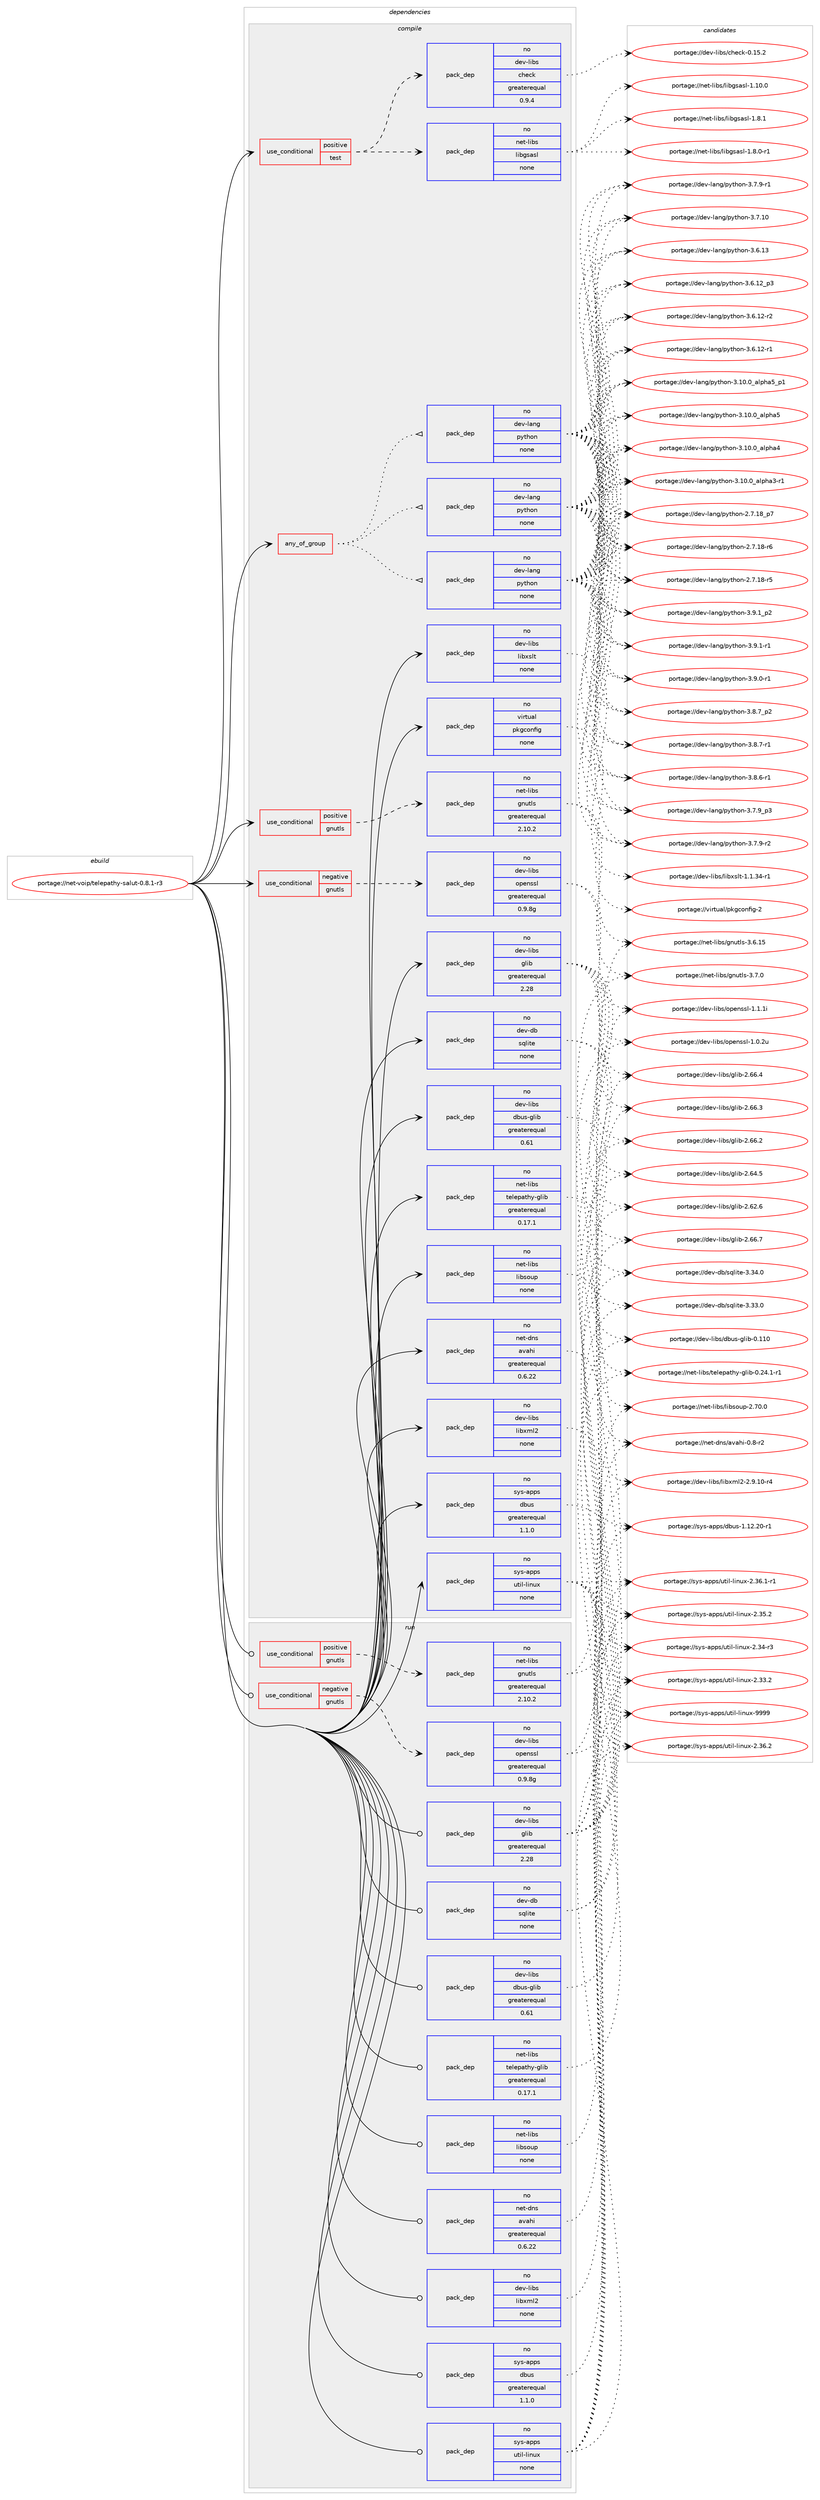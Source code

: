 digraph prolog {

# *************
# Graph options
# *************

newrank=true;
concentrate=true;
compound=true;
graph [rankdir=LR,fontname=Helvetica,fontsize=10,ranksep=1.5];#, ranksep=2.5, nodesep=0.2];
edge  [arrowhead=vee];
node  [fontname=Helvetica,fontsize=10];

# **********
# The ebuild
# **********

subgraph cluster_leftcol {
color=gray;
rank=same;
label=<<i>ebuild</i>>;
id [label="portage://net-voip/telepathy-salut-0.8.1-r3", color=red, width=4, href="../net-voip/telepathy-salut-0.8.1-r3.svg"];
}

# ****************
# The dependencies
# ****************

subgraph cluster_midcol {
color=gray;
label=<<i>dependencies</i>>;
subgraph cluster_compile {
fillcolor="#eeeeee";
style=filled;
label=<<i>compile</i>>;
subgraph any82 {
dependency10561 [label=<<TABLE BORDER="0" CELLBORDER="1" CELLSPACING="0" CELLPADDING="4"><TR><TD CELLPADDING="10">any_of_group</TD></TR></TABLE>>, shape=none, color=red];subgraph pack7439 {
dependency10562 [label=<<TABLE BORDER="0" CELLBORDER="1" CELLSPACING="0" CELLPADDING="4" WIDTH="220"><TR><TD ROWSPAN="6" CELLPADDING="30">pack_dep</TD></TR><TR><TD WIDTH="110">no</TD></TR><TR><TD>dev-lang</TD></TR><TR><TD>python</TD></TR><TR><TD>none</TD></TR><TR><TD></TD></TR></TABLE>>, shape=none, color=blue];
}
dependency10561:e -> dependency10562:w [weight=20,style="dotted",arrowhead="oinv"];
subgraph pack7440 {
dependency10563 [label=<<TABLE BORDER="0" CELLBORDER="1" CELLSPACING="0" CELLPADDING="4" WIDTH="220"><TR><TD ROWSPAN="6" CELLPADDING="30">pack_dep</TD></TR><TR><TD WIDTH="110">no</TD></TR><TR><TD>dev-lang</TD></TR><TR><TD>python</TD></TR><TR><TD>none</TD></TR><TR><TD></TD></TR></TABLE>>, shape=none, color=blue];
}
dependency10561:e -> dependency10563:w [weight=20,style="dotted",arrowhead="oinv"];
subgraph pack7441 {
dependency10564 [label=<<TABLE BORDER="0" CELLBORDER="1" CELLSPACING="0" CELLPADDING="4" WIDTH="220"><TR><TD ROWSPAN="6" CELLPADDING="30">pack_dep</TD></TR><TR><TD WIDTH="110">no</TD></TR><TR><TD>dev-lang</TD></TR><TR><TD>python</TD></TR><TR><TD>none</TD></TR><TR><TD></TD></TR></TABLE>>, shape=none, color=blue];
}
dependency10561:e -> dependency10564:w [weight=20,style="dotted",arrowhead="oinv"];
}
id:e -> dependency10561:w [weight=20,style="solid",arrowhead="vee"];
subgraph cond3031 {
dependency10565 [label=<<TABLE BORDER="0" CELLBORDER="1" CELLSPACING="0" CELLPADDING="4"><TR><TD ROWSPAN="3" CELLPADDING="10">use_conditional</TD></TR><TR><TD>negative</TD></TR><TR><TD>gnutls</TD></TR></TABLE>>, shape=none, color=red];
subgraph pack7442 {
dependency10566 [label=<<TABLE BORDER="0" CELLBORDER="1" CELLSPACING="0" CELLPADDING="4" WIDTH="220"><TR><TD ROWSPAN="6" CELLPADDING="30">pack_dep</TD></TR><TR><TD WIDTH="110">no</TD></TR><TR><TD>dev-libs</TD></TR><TR><TD>openssl</TD></TR><TR><TD>greaterequal</TD></TR><TR><TD>0.9.8g</TD></TR></TABLE>>, shape=none, color=blue];
}
dependency10565:e -> dependency10566:w [weight=20,style="dashed",arrowhead="vee"];
}
id:e -> dependency10565:w [weight=20,style="solid",arrowhead="vee"];
subgraph cond3032 {
dependency10567 [label=<<TABLE BORDER="0" CELLBORDER="1" CELLSPACING="0" CELLPADDING="4"><TR><TD ROWSPAN="3" CELLPADDING="10">use_conditional</TD></TR><TR><TD>positive</TD></TR><TR><TD>gnutls</TD></TR></TABLE>>, shape=none, color=red];
subgraph pack7443 {
dependency10568 [label=<<TABLE BORDER="0" CELLBORDER="1" CELLSPACING="0" CELLPADDING="4" WIDTH="220"><TR><TD ROWSPAN="6" CELLPADDING="30">pack_dep</TD></TR><TR><TD WIDTH="110">no</TD></TR><TR><TD>net-libs</TD></TR><TR><TD>gnutls</TD></TR><TR><TD>greaterequal</TD></TR><TR><TD>2.10.2</TD></TR></TABLE>>, shape=none, color=blue];
}
dependency10567:e -> dependency10568:w [weight=20,style="dashed",arrowhead="vee"];
}
id:e -> dependency10567:w [weight=20,style="solid",arrowhead="vee"];
subgraph cond3033 {
dependency10569 [label=<<TABLE BORDER="0" CELLBORDER="1" CELLSPACING="0" CELLPADDING="4"><TR><TD ROWSPAN="3" CELLPADDING="10">use_conditional</TD></TR><TR><TD>positive</TD></TR><TR><TD>test</TD></TR></TABLE>>, shape=none, color=red];
subgraph pack7444 {
dependency10570 [label=<<TABLE BORDER="0" CELLBORDER="1" CELLSPACING="0" CELLPADDING="4" WIDTH="220"><TR><TD ROWSPAN="6" CELLPADDING="30">pack_dep</TD></TR><TR><TD WIDTH="110">no</TD></TR><TR><TD>dev-libs</TD></TR><TR><TD>check</TD></TR><TR><TD>greaterequal</TD></TR><TR><TD>0.9.4</TD></TR></TABLE>>, shape=none, color=blue];
}
dependency10569:e -> dependency10570:w [weight=20,style="dashed",arrowhead="vee"];
subgraph pack7445 {
dependency10571 [label=<<TABLE BORDER="0" CELLBORDER="1" CELLSPACING="0" CELLPADDING="4" WIDTH="220"><TR><TD ROWSPAN="6" CELLPADDING="30">pack_dep</TD></TR><TR><TD WIDTH="110">no</TD></TR><TR><TD>net-libs</TD></TR><TR><TD>libgsasl</TD></TR><TR><TD>none</TD></TR><TR><TD></TD></TR></TABLE>>, shape=none, color=blue];
}
dependency10569:e -> dependency10571:w [weight=20,style="dashed",arrowhead="vee"];
}
id:e -> dependency10569:w [weight=20,style="solid",arrowhead="vee"];
subgraph pack7446 {
dependency10572 [label=<<TABLE BORDER="0" CELLBORDER="1" CELLSPACING="0" CELLPADDING="4" WIDTH="220"><TR><TD ROWSPAN="6" CELLPADDING="30">pack_dep</TD></TR><TR><TD WIDTH="110">no</TD></TR><TR><TD>dev-db</TD></TR><TR><TD>sqlite</TD></TR><TR><TD>none</TD></TR><TR><TD></TD></TR></TABLE>>, shape=none, color=blue];
}
id:e -> dependency10572:w [weight=20,style="solid",arrowhead="vee"];
subgraph pack7447 {
dependency10573 [label=<<TABLE BORDER="0" CELLBORDER="1" CELLSPACING="0" CELLPADDING="4" WIDTH="220"><TR><TD ROWSPAN="6" CELLPADDING="30">pack_dep</TD></TR><TR><TD WIDTH="110">no</TD></TR><TR><TD>dev-libs</TD></TR><TR><TD>dbus-glib</TD></TR><TR><TD>greaterequal</TD></TR><TR><TD>0.61</TD></TR></TABLE>>, shape=none, color=blue];
}
id:e -> dependency10573:w [weight=20,style="solid",arrowhead="vee"];
subgraph pack7448 {
dependency10574 [label=<<TABLE BORDER="0" CELLBORDER="1" CELLSPACING="0" CELLPADDING="4" WIDTH="220"><TR><TD ROWSPAN="6" CELLPADDING="30">pack_dep</TD></TR><TR><TD WIDTH="110">no</TD></TR><TR><TD>dev-libs</TD></TR><TR><TD>glib</TD></TR><TR><TD>greaterequal</TD></TR><TR><TD>2.28</TD></TR></TABLE>>, shape=none, color=blue];
}
id:e -> dependency10574:w [weight=20,style="solid",arrowhead="vee"];
subgraph pack7449 {
dependency10575 [label=<<TABLE BORDER="0" CELLBORDER="1" CELLSPACING="0" CELLPADDING="4" WIDTH="220"><TR><TD ROWSPAN="6" CELLPADDING="30">pack_dep</TD></TR><TR><TD WIDTH="110">no</TD></TR><TR><TD>dev-libs</TD></TR><TR><TD>libxml2</TD></TR><TR><TD>none</TD></TR><TR><TD></TD></TR></TABLE>>, shape=none, color=blue];
}
id:e -> dependency10575:w [weight=20,style="solid",arrowhead="vee"];
subgraph pack7450 {
dependency10576 [label=<<TABLE BORDER="0" CELLBORDER="1" CELLSPACING="0" CELLPADDING="4" WIDTH="220"><TR><TD ROWSPAN="6" CELLPADDING="30">pack_dep</TD></TR><TR><TD WIDTH="110">no</TD></TR><TR><TD>dev-libs</TD></TR><TR><TD>libxslt</TD></TR><TR><TD>none</TD></TR><TR><TD></TD></TR></TABLE>>, shape=none, color=blue];
}
id:e -> dependency10576:w [weight=20,style="solid",arrowhead="vee"];
subgraph pack7451 {
dependency10577 [label=<<TABLE BORDER="0" CELLBORDER="1" CELLSPACING="0" CELLPADDING="4" WIDTH="220"><TR><TD ROWSPAN="6" CELLPADDING="30">pack_dep</TD></TR><TR><TD WIDTH="110">no</TD></TR><TR><TD>net-dns</TD></TR><TR><TD>avahi</TD></TR><TR><TD>greaterequal</TD></TR><TR><TD>0.6.22</TD></TR></TABLE>>, shape=none, color=blue];
}
id:e -> dependency10577:w [weight=20,style="solid",arrowhead="vee"];
subgraph pack7452 {
dependency10578 [label=<<TABLE BORDER="0" CELLBORDER="1" CELLSPACING="0" CELLPADDING="4" WIDTH="220"><TR><TD ROWSPAN="6" CELLPADDING="30">pack_dep</TD></TR><TR><TD WIDTH="110">no</TD></TR><TR><TD>net-libs</TD></TR><TR><TD>libsoup</TD></TR><TR><TD>none</TD></TR><TR><TD></TD></TR></TABLE>>, shape=none, color=blue];
}
id:e -> dependency10578:w [weight=20,style="solid",arrowhead="vee"];
subgraph pack7453 {
dependency10579 [label=<<TABLE BORDER="0" CELLBORDER="1" CELLSPACING="0" CELLPADDING="4" WIDTH="220"><TR><TD ROWSPAN="6" CELLPADDING="30">pack_dep</TD></TR><TR><TD WIDTH="110">no</TD></TR><TR><TD>net-libs</TD></TR><TR><TD>telepathy-glib</TD></TR><TR><TD>greaterequal</TD></TR><TR><TD>0.17.1</TD></TR></TABLE>>, shape=none, color=blue];
}
id:e -> dependency10579:w [weight=20,style="solid",arrowhead="vee"];
subgraph pack7454 {
dependency10580 [label=<<TABLE BORDER="0" CELLBORDER="1" CELLSPACING="0" CELLPADDING="4" WIDTH="220"><TR><TD ROWSPAN="6" CELLPADDING="30">pack_dep</TD></TR><TR><TD WIDTH="110">no</TD></TR><TR><TD>sys-apps</TD></TR><TR><TD>dbus</TD></TR><TR><TD>greaterequal</TD></TR><TR><TD>1.1.0</TD></TR></TABLE>>, shape=none, color=blue];
}
id:e -> dependency10580:w [weight=20,style="solid",arrowhead="vee"];
subgraph pack7455 {
dependency10581 [label=<<TABLE BORDER="0" CELLBORDER="1" CELLSPACING="0" CELLPADDING="4" WIDTH="220"><TR><TD ROWSPAN="6" CELLPADDING="30">pack_dep</TD></TR><TR><TD WIDTH="110">no</TD></TR><TR><TD>sys-apps</TD></TR><TR><TD>util-linux</TD></TR><TR><TD>none</TD></TR><TR><TD></TD></TR></TABLE>>, shape=none, color=blue];
}
id:e -> dependency10581:w [weight=20,style="solid",arrowhead="vee"];
subgraph pack7456 {
dependency10582 [label=<<TABLE BORDER="0" CELLBORDER="1" CELLSPACING="0" CELLPADDING="4" WIDTH="220"><TR><TD ROWSPAN="6" CELLPADDING="30">pack_dep</TD></TR><TR><TD WIDTH="110">no</TD></TR><TR><TD>virtual</TD></TR><TR><TD>pkgconfig</TD></TR><TR><TD>none</TD></TR><TR><TD></TD></TR></TABLE>>, shape=none, color=blue];
}
id:e -> dependency10582:w [weight=20,style="solid",arrowhead="vee"];
}
subgraph cluster_compileandrun {
fillcolor="#eeeeee";
style=filled;
label=<<i>compile and run</i>>;
}
subgraph cluster_run {
fillcolor="#eeeeee";
style=filled;
label=<<i>run</i>>;
subgraph cond3034 {
dependency10583 [label=<<TABLE BORDER="0" CELLBORDER="1" CELLSPACING="0" CELLPADDING="4"><TR><TD ROWSPAN="3" CELLPADDING="10">use_conditional</TD></TR><TR><TD>negative</TD></TR><TR><TD>gnutls</TD></TR></TABLE>>, shape=none, color=red];
subgraph pack7457 {
dependency10584 [label=<<TABLE BORDER="0" CELLBORDER="1" CELLSPACING="0" CELLPADDING="4" WIDTH="220"><TR><TD ROWSPAN="6" CELLPADDING="30">pack_dep</TD></TR><TR><TD WIDTH="110">no</TD></TR><TR><TD>dev-libs</TD></TR><TR><TD>openssl</TD></TR><TR><TD>greaterequal</TD></TR><TR><TD>0.9.8g</TD></TR></TABLE>>, shape=none, color=blue];
}
dependency10583:e -> dependency10584:w [weight=20,style="dashed",arrowhead="vee"];
}
id:e -> dependency10583:w [weight=20,style="solid",arrowhead="odot"];
subgraph cond3035 {
dependency10585 [label=<<TABLE BORDER="0" CELLBORDER="1" CELLSPACING="0" CELLPADDING="4"><TR><TD ROWSPAN="3" CELLPADDING="10">use_conditional</TD></TR><TR><TD>positive</TD></TR><TR><TD>gnutls</TD></TR></TABLE>>, shape=none, color=red];
subgraph pack7458 {
dependency10586 [label=<<TABLE BORDER="0" CELLBORDER="1" CELLSPACING="0" CELLPADDING="4" WIDTH="220"><TR><TD ROWSPAN="6" CELLPADDING="30">pack_dep</TD></TR><TR><TD WIDTH="110">no</TD></TR><TR><TD>net-libs</TD></TR><TR><TD>gnutls</TD></TR><TR><TD>greaterequal</TD></TR><TR><TD>2.10.2</TD></TR></TABLE>>, shape=none, color=blue];
}
dependency10585:e -> dependency10586:w [weight=20,style="dashed",arrowhead="vee"];
}
id:e -> dependency10585:w [weight=20,style="solid",arrowhead="odot"];
subgraph pack7459 {
dependency10587 [label=<<TABLE BORDER="0" CELLBORDER="1" CELLSPACING="0" CELLPADDING="4" WIDTH="220"><TR><TD ROWSPAN="6" CELLPADDING="30">pack_dep</TD></TR><TR><TD WIDTH="110">no</TD></TR><TR><TD>dev-db</TD></TR><TR><TD>sqlite</TD></TR><TR><TD>none</TD></TR><TR><TD></TD></TR></TABLE>>, shape=none, color=blue];
}
id:e -> dependency10587:w [weight=20,style="solid",arrowhead="odot"];
subgraph pack7460 {
dependency10588 [label=<<TABLE BORDER="0" CELLBORDER="1" CELLSPACING="0" CELLPADDING="4" WIDTH="220"><TR><TD ROWSPAN="6" CELLPADDING="30">pack_dep</TD></TR><TR><TD WIDTH="110">no</TD></TR><TR><TD>dev-libs</TD></TR><TR><TD>dbus-glib</TD></TR><TR><TD>greaterequal</TD></TR><TR><TD>0.61</TD></TR></TABLE>>, shape=none, color=blue];
}
id:e -> dependency10588:w [weight=20,style="solid",arrowhead="odot"];
subgraph pack7461 {
dependency10589 [label=<<TABLE BORDER="0" CELLBORDER="1" CELLSPACING="0" CELLPADDING="4" WIDTH="220"><TR><TD ROWSPAN="6" CELLPADDING="30">pack_dep</TD></TR><TR><TD WIDTH="110">no</TD></TR><TR><TD>dev-libs</TD></TR><TR><TD>glib</TD></TR><TR><TD>greaterequal</TD></TR><TR><TD>2.28</TD></TR></TABLE>>, shape=none, color=blue];
}
id:e -> dependency10589:w [weight=20,style="solid",arrowhead="odot"];
subgraph pack7462 {
dependency10590 [label=<<TABLE BORDER="0" CELLBORDER="1" CELLSPACING="0" CELLPADDING="4" WIDTH="220"><TR><TD ROWSPAN="6" CELLPADDING="30">pack_dep</TD></TR><TR><TD WIDTH="110">no</TD></TR><TR><TD>dev-libs</TD></TR><TR><TD>libxml2</TD></TR><TR><TD>none</TD></TR><TR><TD></TD></TR></TABLE>>, shape=none, color=blue];
}
id:e -> dependency10590:w [weight=20,style="solid",arrowhead="odot"];
subgraph pack7463 {
dependency10591 [label=<<TABLE BORDER="0" CELLBORDER="1" CELLSPACING="0" CELLPADDING="4" WIDTH="220"><TR><TD ROWSPAN="6" CELLPADDING="30">pack_dep</TD></TR><TR><TD WIDTH="110">no</TD></TR><TR><TD>net-dns</TD></TR><TR><TD>avahi</TD></TR><TR><TD>greaterequal</TD></TR><TR><TD>0.6.22</TD></TR></TABLE>>, shape=none, color=blue];
}
id:e -> dependency10591:w [weight=20,style="solid",arrowhead="odot"];
subgraph pack7464 {
dependency10592 [label=<<TABLE BORDER="0" CELLBORDER="1" CELLSPACING="0" CELLPADDING="4" WIDTH="220"><TR><TD ROWSPAN="6" CELLPADDING="30">pack_dep</TD></TR><TR><TD WIDTH="110">no</TD></TR><TR><TD>net-libs</TD></TR><TR><TD>libsoup</TD></TR><TR><TD>none</TD></TR><TR><TD></TD></TR></TABLE>>, shape=none, color=blue];
}
id:e -> dependency10592:w [weight=20,style="solid",arrowhead="odot"];
subgraph pack7465 {
dependency10593 [label=<<TABLE BORDER="0" CELLBORDER="1" CELLSPACING="0" CELLPADDING="4" WIDTH="220"><TR><TD ROWSPAN="6" CELLPADDING="30">pack_dep</TD></TR><TR><TD WIDTH="110">no</TD></TR><TR><TD>net-libs</TD></TR><TR><TD>telepathy-glib</TD></TR><TR><TD>greaterequal</TD></TR><TR><TD>0.17.1</TD></TR></TABLE>>, shape=none, color=blue];
}
id:e -> dependency10593:w [weight=20,style="solid",arrowhead="odot"];
subgraph pack7466 {
dependency10594 [label=<<TABLE BORDER="0" CELLBORDER="1" CELLSPACING="0" CELLPADDING="4" WIDTH="220"><TR><TD ROWSPAN="6" CELLPADDING="30">pack_dep</TD></TR><TR><TD WIDTH="110">no</TD></TR><TR><TD>sys-apps</TD></TR><TR><TD>dbus</TD></TR><TR><TD>greaterequal</TD></TR><TR><TD>1.1.0</TD></TR></TABLE>>, shape=none, color=blue];
}
id:e -> dependency10594:w [weight=20,style="solid",arrowhead="odot"];
subgraph pack7467 {
dependency10595 [label=<<TABLE BORDER="0" CELLBORDER="1" CELLSPACING="0" CELLPADDING="4" WIDTH="220"><TR><TD ROWSPAN="6" CELLPADDING="30">pack_dep</TD></TR><TR><TD WIDTH="110">no</TD></TR><TR><TD>sys-apps</TD></TR><TR><TD>util-linux</TD></TR><TR><TD>none</TD></TR><TR><TD></TD></TR></TABLE>>, shape=none, color=blue];
}
id:e -> dependency10595:w [weight=20,style="solid",arrowhead="odot"];
}
}

# **************
# The candidates
# **************

subgraph cluster_choices {
rank=same;
color=gray;
label=<<i>candidates</i>>;

subgraph choice7439 {
color=black;
nodesep=1;
choice1001011184510897110103471121211161041111104551465746499511250 [label="portage://dev-lang/python-3.9.1_p2", color=red, width=4,href="../dev-lang/python-3.9.1_p2.svg"];
choice1001011184510897110103471121211161041111104551465746494511449 [label="portage://dev-lang/python-3.9.1-r1", color=red, width=4,href="../dev-lang/python-3.9.1-r1.svg"];
choice1001011184510897110103471121211161041111104551465746484511449 [label="portage://dev-lang/python-3.9.0-r1", color=red, width=4,href="../dev-lang/python-3.9.0-r1.svg"];
choice1001011184510897110103471121211161041111104551465646559511250 [label="portage://dev-lang/python-3.8.7_p2", color=red, width=4,href="../dev-lang/python-3.8.7_p2.svg"];
choice1001011184510897110103471121211161041111104551465646554511449 [label="portage://dev-lang/python-3.8.7-r1", color=red, width=4,href="../dev-lang/python-3.8.7-r1.svg"];
choice1001011184510897110103471121211161041111104551465646544511449 [label="portage://dev-lang/python-3.8.6-r1", color=red, width=4,href="../dev-lang/python-3.8.6-r1.svg"];
choice1001011184510897110103471121211161041111104551465546579511251 [label="portage://dev-lang/python-3.7.9_p3", color=red, width=4,href="../dev-lang/python-3.7.9_p3.svg"];
choice1001011184510897110103471121211161041111104551465546574511450 [label="portage://dev-lang/python-3.7.9-r2", color=red, width=4,href="../dev-lang/python-3.7.9-r2.svg"];
choice1001011184510897110103471121211161041111104551465546574511449 [label="portage://dev-lang/python-3.7.9-r1", color=red, width=4,href="../dev-lang/python-3.7.9-r1.svg"];
choice10010111845108971101034711212111610411111045514655464948 [label="portage://dev-lang/python-3.7.10", color=red, width=4,href="../dev-lang/python-3.7.10.svg"];
choice10010111845108971101034711212111610411111045514654464951 [label="portage://dev-lang/python-3.6.13", color=red, width=4,href="../dev-lang/python-3.6.13.svg"];
choice100101118451089711010347112121116104111110455146544649509511251 [label="portage://dev-lang/python-3.6.12_p3", color=red, width=4,href="../dev-lang/python-3.6.12_p3.svg"];
choice100101118451089711010347112121116104111110455146544649504511450 [label="portage://dev-lang/python-3.6.12-r2", color=red, width=4,href="../dev-lang/python-3.6.12-r2.svg"];
choice100101118451089711010347112121116104111110455146544649504511449 [label="portage://dev-lang/python-3.6.12-r1", color=red, width=4,href="../dev-lang/python-3.6.12-r1.svg"];
choice10010111845108971101034711212111610411111045514649484648959710811210497539511249 [label="portage://dev-lang/python-3.10.0_alpha5_p1", color=red, width=4,href="../dev-lang/python-3.10.0_alpha5_p1.svg"];
choice1001011184510897110103471121211161041111104551464948464895971081121049753 [label="portage://dev-lang/python-3.10.0_alpha5", color=red, width=4,href="../dev-lang/python-3.10.0_alpha5.svg"];
choice1001011184510897110103471121211161041111104551464948464895971081121049752 [label="portage://dev-lang/python-3.10.0_alpha4", color=red, width=4,href="../dev-lang/python-3.10.0_alpha4.svg"];
choice10010111845108971101034711212111610411111045514649484648959710811210497514511449 [label="portage://dev-lang/python-3.10.0_alpha3-r1", color=red, width=4,href="../dev-lang/python-3.10.0_alpha3-r1.svg"];
choice100101118451089711010347112121116104111110455046554649569511255 [label="portage://dev-lang/python-2.7.18_p7", color=red, width=4,href="../dev-lang/python-2.7.18_p7.svg"];
choice100101118451089711010347112121116104111110455046554649564511454 [label="portage://dev-lang/python-2.7.18-r6", color=red, width=4,href="../dev-lang/python-2.7.18-r6.svg"];
choice100101118451089711010347112121116104111110455046554649564511453 [label="portage://dev-lang/python-2.7.18-r5", color=red, width=4,href="../dev-lang/python-2.7.18-r5.svg"];
dependency10562:e -> choice1001011184510897110103471121211161041111104551465746499511250:w [style=dotted,weight="100"];
dependency10562:e -> choice1001011184510897110103471121211161041111104551465746494511449:w [style=dotted,weight="100"];
dependency10562:e -> choice1001011184510897110103471121211161041111104551465746484511449:w [style=dotted,weight="100"];
dependency10562:e -> choice1001011184510897110103471121211161041111104551465646559511250:w [style=dotted,weight="100"];
dependency10562:e -> choice1001011184510897110103471121211161041111104551465646554511449:w [style=dotted,weight="100"];
dependency10562:e -> choice1001011184510897110103471121211161041111104551465646544511449:w [style=dotted,weight="100"];
dependency10562:e -> choice1001011184510897110103471121211161041111104551465546579511251:w [style=dotted,weight="100"];
dependency10562:e -> choice1001011184510897110103471121211161041111104551465546574511450:w [style=dotted,weight="100"];
dependency10562:e -> choice1001011184510897110103471121211161041111104551465546574511449:w [style=dotted,weight="100"];
dependency10562:e -> choice10010111845108971101034711212111610411111045514655464948:w [style=dotted,weight="100"];
dependency10562:e -> choice10010111845108971101034711212111610411111045514654464951:w [style=dotted,weight="100"];
dependency10562:e -> choice100101118451089711010347112121116104111110455146544649509511251:w [style=dotted,weight="100"];
dependency10562:e -> choice100101118451089711010347112121116104111110455146544649504511450:w [style=dotted,weight="100"];
dependency10562:e -> choice100101118451089711010347112121116104111110455146544649504511449:w [style=dotted,weight="100"];
dependency10562:e -> choice10010111845108971101034711212111610411111045514649484648959710811210497539511249:w [style=dotted,weight="100"];
dependency10562:e -> choice1001011184510897110103471121211161041111104551464948464895971081121049753:w [style=dotted,weight="100"];
dependency10562:e -> choice1001011184510897110103471121211161041111104551464948464895971081121049752:w [style=dotted,weight="100"];
dependency10562:e -> choice10010111845108971101034711212111610411111045514649484648959710811210497514511449:w [style=dotted,weight="100"];
dependency10562:e -> choice100101118451089711010347112121116104111110455046554649569511255:w [style=dotted,weight="100"];
dependency10562:e -> choice100101118451089711010347112121116104111110455046554649564511454:w [style=dotted,weight="100"];
dependency10562:e -> choice100101118451089711010347112121116104111110455046554649564511453:w [style=dotted,weight="100"];
}
subgraph choice7440 {
color=black;
nodesep=1;
choice1001011184510897110103471121211161041111104551465746499511250 [label="portage://dev-lang/python-3.9.1_p2", color=red, width=4,href="../dev-lang/python-3.9.1_p2.svg"];
choice1001011184510897110103471121211161041111104551465746494511449 [label="portage://dev-lang/python-3.9.1-r1", color=red, width=4,href="../dev-lang/python-3.9.1-r1.svg"];
choice1001011184510897110103471121211161041111104551465746484511449 [label="portage://dev-lang/python-3.9.0-r1", color=red, width=4,href="../dev-lang/python-3.9.0-r1.svg"];
choice1001011184510897110103471121211161041111104551465646559511250 [label="portage://dev-lang/python-3.8.7_p2", color=red, width=4,href="../dev-lang/python-3.8.7_p2.svg"];
choice1001011184510897110103471121211161041111104551465646554511449 [label="portage://dev-lang/python-3.8.7-r1", color=red, width=4,href="../dev-lang/python-3.8.7-r1.svg"];
choice1001011184510897110103471121211161041111104551465646544511449 [label="portage://dev-lang/python-3.8.6-r1", color=red, width=4,href="../dev-lang/python-3.8.6-r1.svg"];
choice1001011184510897110103471121211161041111104551465546579511251 [label="portage://dev-lang/python-3.7.9_p3", color=red, width=4,href="../dev-lang/python-3.7.9_p3.svg"];
choice1001011184510897110103471121211161041111104551465546574511450 [label="portage://dev-lang/python-3.7.9-r2", color=red, width=4,href="../dev-lang/python-3.7.9-r2.svg"];
choice1001011184510897110103471121211161041111104551465546574511449 [label="portage://dev-lang/python-3.7.9-r1", color=red, width=4,href="../dev-lang/python-3.7.9-r1.svg"];
choice10010111845108971101034711212111610411111045514655464948 [label="portage://dev-lang/python-3.7.10", color=red, width=4,href="../dev-lang/python-3.7.10.svg"];
choice10010111845108971101034711212111610411111045514654464951 [label="portage://dev-lang/python-3.6.13", color=red, width=4,href="../dev-lang/python-3.6.13.svg"];
choice100101118451089711010347112121116104111110455146544649509511251 [label="portage://dev-lang/python-3.6.12_p3", color=red, width=4,href="../dev-lang/python-3.6.12_p3.svg"];
choice100101118451089711010347112121116104111110455146544649504511450 [label="portage://dev-lang/python-3.6.12-r2", color=red, width=4,href="../dev-lang/python-3.6.12-r2.svg"];
choice100101118451089711010347112121116104111110455146544649504511449 [label="portage://dev-lang/python-3.6.12-r1", color=red, width=4,href="../dev-lang/python-3.6.12-r1.svg"];
choice10010111845108971101034711212111610411111045514649484648959710811210497539511249 [label="portage://dev-lang/python-3.10.0_alpha5_p1", color=red, width=4,href="../dev-lang/python-3.10.0_alpha5_p1.svg"];
choice1001011184510897110103471121211161041111104551464948464895971081121049753 [label="portage://dev-lang/python-3.10.0_alpha5", color=red, width=4,href="../dev-lang/python-3.10.0_alpha5.svg"];
choice1001011184510897110103471121211161041111104551464948464895971081121049752 [label="portage://dev-lang/python-3.10.0_alpha4", color=red, width=4,href="../dev-lang/python-3.10.0_alpha4.svg"];
choice10010111845108971101034711212111610411111045514649484648959710811210497514511449 [label="portage://dev-lang/python-3.10.0_alpha3-r1", color=red, width=4,href="../dev-lang/python-3.10.0_alpha3-r1.svg"];
choice100101118451089711010347112121116104111110455046554649569511255 [label="portage://dev-lang/python-2.7.18_p7", color=red, width=4,href="../dev-lang/python-2.7.18_p7.svg"];
choice100101118451089711010347112121116104111110455046554649564511454 [label="portage://dev-lang/python-2.7.18-r6", color=red, width=4,href="../dev-lang/python-2.7.18-r6.svg"];
choice100101118451089711010347112121116104111110455046554649564511453 [label="portage://dev-lang/python-2.7.18-r5", color=red, width=4,href="../dev-lang/python-2.7.18-r5.svg"];
dependency10563:e -> choice1001011184510897110103471121211161041111104551465746499511250:w [style=dotted,weight="100"];
dependency10563:e -> choice1001011184510897110103471121211161041111104551465746494511449:w [style=dotted,weight="100"];
dependency10563:e -> choice1001011184510897110103471121211161041111104551465746484511449:w [style=dotted,weight="100"];
dependency10563:e -> choice1001011184510897110103471121211161041111104551465646559511250:w [style=dotted,weight="100"];
dependency10563:e -> choice1001011184510897110103471121211161041111104551465646554511449:w [style=dotted,weight="100"];
dependency10563:e -> choice1001011184510897110103471121211161041111104551465646544511449:w [style=dotted,weight="100"];
dependency10563:e -> choice1001011184510897110103471121211161041111104551465546579511251:w [style=dotted,weight="100"];
dependency10563:e -> choice1001011184510897110103471121211161041111104551465546574511450:w [style=dotted,weight="100"];
dependency10563:e -> choice1001011184510897110103471121211161041111104551465546574511449:w [style=dotted,weight="100"];
dependency10563:e -> choice10010111845108971101034711212111610411111045514655464948:w [style=dotted,weight="100"];
dependency10563:e -> choice10010111845108971101034711212111610411111045514654464951:w [style=dotted,weight="100"];
dependency10563:e -> choice100101118451089711010347112121116104111110455146544649509511251:w [style=dotted,weight="100"];
dependency10563:e -> choice100101118451089711010347112121116104111110455146544649504511450:w [style=dotted,weight="100"];
dependency10563:e -> choice100101118451089711010347112121116104111110455146544649504511449:w [style=dotted,weight="100"];
dependency10563:e -> choice10010111845108971101034711212111610411111045514649484648959710811210497539511249:w [style=dotted,weight="100"];
dependency10563:e -> choice1001011184510897110103471121211161041111104551464948464895971081121049753:w [style=dotted,weight="100"];
dependency10563:e -> choice1001011184510897110103471121211161041111104551464948464895971081121049752:w [style=dotted,weight="100"];
dependency10563:e -> choice10010111845108971101034711212111610411111045514649484648959710811210497514511449:w [style=dotted,weight="100"];
dependency10563:e -> choice100101118451089711010347112121116104111110455046554649569511255:w [style=dotted,weight="100"];
dependency10563:e -> choice100101118451089711010347112121116104111110455046554649564511454:w [style=dotted,weight="100"];
dependency10563:e -> choice100101118451089711010347112121116104111110455046554649564511453:w [style=dotted,weight="100"];
}
subgraph choice7441 {
color=black;
nodesep=1;
choice1001011184510897110103471121211161041111104551465746499511250 [label="portage://dev-lang/python-3.9.1_p2", color=red, width=4,href="../dev-lang/python-3.9.1_p2.svg"];
choice1001011184510897110103471121211161041111104551465746494511449 [label="portage://dev-lang/python-3.9.1-r1", color=red, width=4,href="../dev-lang/python-3.9.1-r1.svg"];
choice1001011184510897110103471121211161041111104551465746484511449 [label="portage://dev-lang/python-3.9.0-r1", color=red, width=4,href="../dev-lang/python-3.9.0-r1.svg"];
choice1001011184510897110103471121211161041111104551465646559511250 [label="portage://dev-lang/python-3.8.7_p2", color=red, width=4,href="../dev-lang/python-3.8.7_p2.svg"];
choice1001011184510897110103471121211161041111104551465646554511449 [label="portage://dev-lang/python-3.8.7-r1", color=red, width=4,href="../dev-lang/python-3.8.7-r1.svg"];
choice1001011184510897110103471121211161041111104551465646544511449 [label="portage://dev-lang/python-3.8.6-r1", color=red, width=4,href="../dev-lang/python-3.8.6-r1.svg"];
choice1001011184510897110103471121211161041111104551465546579511251 [label="portage://dev-lang/python-3.7.9_p3", color=red, width=4,href="../dev-lang/python-3.7.9_p3.svg"];
choice1001011184510897110103471121211161041111104551465546574511450 [label="portage://dev-lang/python-3.7.9-r2", color=red, width=4,href="../dev-lang/python-3.7.9-r2.svg"];
choice1001011184510897110103471121211161041111104551465546574511449 [label="portage://dev-lang/python-3.7.9-r1", color=red, width=4,href="../dev-lang/python-3.7.9-r1.svg"];
choice10010111845108971101034711212111610411111045514655464948 [label="portage://dev-lang/python-3.7.10", color=red, width=4,href="../dev-lang/python-3.7.10.svg"];
choice10010111845108971101034711212111610411111045514654464951 [label="portage://dev-lang/python-3.6.13", color=red, width=4,href="../dev-lang/python-3.6.13.svg"];
choice100101118451089711010347112121116104111110455146544649509511251 [label="portage://dev-lang/python-3.6.12_p3", color=red, width=4,href="../dev-lang/python-3.6.12_p3.svg"];
choice100101118451089711010347112121116104111110455146544649504511450 [label="portage://dev-lang/python-3.6.12-r2", color=red, width=4,href="../dev-lang/python-3.6.12-r2.svg"];
choice100101118451089711010347112121116104111110455146544649504511449 [label="portage://dev-lang/python-3.6.12-r1", color=red, width=4,href="../dev-lang/python-3.6.12-r1.svg"];
choice10010111845108971101034711212111610411111045514649484648959710811210497539511249 [label="portage://dev-lang/python-3.10.0_alpha5_p1", color=red, width=4,href="../dev-lang/python-3.10.0_alpha5_p1.svg"];
choice1001011184510897110103471121211161041111104551464948464895971081121049753 [label="portage://dev-lang/python-3.10.0_alpha5", color=red, width=4,href="../dev-lang/python-3.10.0_alpha5.svg"];
choice1001011184510897110103471121211161041111104551464948464895971081121049752 [label="portage://dev-lang/python-3.10.0_alpha4", color=red, width=4,href="../dev-lang/python-3.10.0_alpha4.svg"];
choice10010111845108971101034711212111610411111045514649484648959710811210497514511449 [label="portage://dev-lang/python-3.10.0_alpha3-r1", color=red, width=4,href="../dev-lang/python-3.10.0_alpha3-r1.svg"];
choice100101118451089711010347112121116104111110455046554649569511255 [label="portage://dev-lang/python-2.7.18_p7", color=red, width=4,href="../dev-lang/python-2.7.18_p7.svg"];
choice100101118451089711010347112121116104111110455046554649564511454 [label="portage://dev-lang/python-2.7.18-r6", color=red, width=4,href="../dev-lang/python-2.7.18-r6.svg"];
choice100101118451089711010347112121116104111110455046554649564511453 [label="portage://dev-lang/python-2.7.18-r5", color=red, width=4,href="../dev-lang/python-2.7.18-r5.svg"];
dependency10564:e -> choice1001011184510897110103471121211161041111104551465746499511250:w [style=dotted,weight="100"];
dependency10564:e -> choice1001011184510897110103471121211161041111104551465746494511449:w [style=dotted,weight="100"];
dependency10564:e -> choice1001011184510897110103471121211161041111104551465746484511449:w [style=dotted,weight="100"];
dependency10564:e -> choice1001011184510897110103471121211161041111104551465646559511250:w [style=dotted,weight="100"];
dependency10564:e -> choice1001011184510897110103471121211161041111104551465646554511449:w [style=dotted,weight="100"];
dependency10564:e -> choice1001011184510897110103471121211161041111104551465646544511449:w [style=dotted,weight="100"];
dependency10564:e -> choice1001011184510897110103471121211161041111104551465546579511251:w [style=dotted,weight="100"];
dependency10564:e -> choice1001011184510897110103471121211161041111104551465546574511450:w [style=dotted,weight="100"];
dependency10564:e -> choice1001011184510897110103471121211161041111104551465546574511449:w [style=dotted,weight="100"];
dependency10564:e -> choice10010111845108971101034711212111610411111045514655464948:w [style=dotted,weight="100"];
dependency10564:e -> choice10010111845108971101034711212111610411111045514654464951:w [style=dotted,weight="100"];
dependency10564:e -> choice100101118451089711010347112121116104111110455146544649509511251:w [style=dotted,weight="100"];
dependency10564:e -> choice100101118451089711010347112121116104111110455146544649504511450:w [style=dotted,weight="100"];
dependency10564:e -> choice100101118451089711010347112121116104111110455146544649504511449:w [style=dotted,weight="100"];
dependency10564:e -> choice10010111845108971101034711212111610411111045514649484648959710811210497539511249:w [style=dotted,weight="100"];
dependency10564:e -> choice1001011184510897110103471121211161041111104551464948464895971081121049753:w [style=dotted,weight="100"];
dependency10564:e -> choice1001011184510897110103471121211161041111104551464948464895971081121049752:w [style=dotted,weight="100"];
dependency10564:e -> choice10010111845108971101034711212111610411111045514649484648959710811210497514511449:w [style=dotted,weight="100"];
dependency10564:e -> choice100101118451089711010347112121116104111110455046554649569511255:w [style=dotted,weight="100"];
dependency10564:e -> choice100101118451089711010347112121116104111110455046554649564511454:w [style=dotted,weight="100"];
dependency10564:e -> choice100101118451089711010347112121116104111110455046554649564511453:w [style=dotted,weight="100"];
}
subgraph choice7442 {
color=black;
nodesep=1;
choice100101118451081059811547111112101110115115108454946494649105 [label="portage://dev-libs/openssl-1.1.1i", color=red, width=4,href="../dev-libs/openssl-1.1.1i.svg"];
choice100101118451081059811547111112101110115115108454946484650117 [label="portage://dev-libs/openssl-1.0.2u", color=red, width=4,href="../dev-libs/openssl-1.0.2u.svg"];
dependency10566:e -> choice100101118451081059811547111112101110115115108454946494649105:w [style=dotted,weight="100"];
dependency10566:e -> choice100101118451081059811547111112101110115115108454946484650117:w [style=dotted,weight="100"];
}
subgraph choice7443 {
color=black;
nodesep=1;
choice110101116451081059811547103110117116108115455146554648 [label="portage://net-libs/gnutls-3.7.0", color=red, width=4,href="../net-libs/gnutls-3.7.0.svg"];
choice11010111645108105981154710311011711610811545514654464953 [label="portage://net-libs/gnutls-3.6.15", color=red, width=4,href="../net-libs/gnutls-3.6.15.svg"];
dependency10568:e -> choice110101116451081059811547103110117116108115455146554648:w [style=dotted,weight="100"];
dependency10568:e -> choice11010111645108105981154710311011711610811545514654464953:w [style=dotted,weight="100"];
}
subgraph choice7444 {
color=black;
nodesep=1;
choice100101118451081059811547991041019910745484649534650 [label="portage://dev-libs/check-0.15.2", color=red, width=4,href="../dev-libs/check-0.15.2.svg"];
dependency10570:e -> choice100101118451081059811547991041019910745484649534650:w [style=dotted,weight="100"];
}
subgraph choice7445 {
color=black;
nodesep=1;
choice1101011164510810598115471081059810311597115108454946564649 [label="portage://net-libs/libgsasl-1.8.1", color=red, width=4,href="../net-libs/libgsasl-1.8.1.svg"];
choice11010111645108105981154710810598103115971151084549465646484511449 [label="portage://net-libs/libgsasl-1.8.0-r1", color=red, width=4,href="../net-libs/libgsasl-1.8.0-r1.svg"];
choice110101116451081059811547108105981031159711510845494649484648 [label="portage://net-libs/libgsasl-1.10.0", color=red, width=4,href="../net-libs/libgsasl-1.10.0.svg"];
dependency10571:e -> choice1101011164510810598115471081059810311597115108454946564649:w [style=dotted,weight="100"];
dependency10571:e -> choice11010111645108105981154710810598103115971151084549465646484511449:w [style=dotted,weight="100"];
dependency10571:e -> choice110101116451081059811547108105981031159711510845494649484648:w [style=dotted,weight="100"];
}
subgraph choice7446 {
color=black;
nodesep=1;
choice10010111845100984711511310810511610145514651524648 [label="portage://dev-db/sqlite-3.34.0", color=red, width=4,href="../dev-db/sqlite-3.34.0.svg"];
choice10010111845100984711511310810511610145514651514648 [label="portage://dev-db/sqlite-3.33.0", color=red, width=4,href="../dev-db/sqlite-3.33.0.svg"];
dependency10572:e -> choice10010111845100984711511310810511610145514651524648:w [style=dotted,weight="100"];
dependency10572:e -> choice10010111845100984711511310810511610145514651514648:w [style=dotted,weight="100"];
}
subgraph choice7447 {
color=black;
nodesep=1;
choice100101118451081059811547100981171154510310810598454846494948 [label="portage://dev-libs/dbus-glib-0.110", color=red, width=4,href="../dev-libs/dbus-glib-0.110.svg"];
dependency10573:e -> choice100101118451081059811547100981171154510310810598454846494948:w [style=dotted,weight="100"];
}
subgraph choice7448 {
color=black;
nodesep=1;
choice1001011184510810598115471031081059845504654544655 [label="portage://dev-libs/glib-2.66.7", color=red, width=4,href="../dev-libs/glib-2.66.7.svg"];
choice1001011184510810598115471031081059845504654544652 [label="portage://dev-libs/glib-2.66.4", color=red, width=4,href="../dev-libs/glib-2.66.4.svg"];
choice1001011184510810598115471031081059845504654544651 [label="portage://dev-libs/glib-2.66.3", color=red, width=4,href="../dev-libs/glib-2.66.3.svg"];
choice1001011184510810598115471031081059845504654544650 [label="portage://dev-libs/glib-2.66.2", color=red, width=4,href="../dev-libs/glib-2.66.2.svg"];
choice1001011184510810598115471031081059845504654524653 [label="portage://dev-libs/glib-2.64.5", color=red, width=4,href="../dev-libs/glib-2.64.5.svg"];
choice1001011184510810598115471031081059845504654504654 [label="portage://dev-libs/glib-2.62.6", color=red, width=4,href="../dev-libs/glib-2.62.6.svg"];
dependency10574:e -> choice1001011184510810598115471031081059845504654544655:w [style=dotted,weight="100"];
dependency10574:e -> choice1001011184510810598115471031081059845504654544652:w [style=dotted,weight="100"];
dependency10574:e -> choice1001011184510810598115471031081059845504654544651:w [style=dotted,weight="100"];
dependency10574:e -> choice1001011184510810598115471031081059845504654544650:w [style=dotted,weight="100"];
dependency10574:e -> choice1001011184510810598115471031081059845504654524653:w [style=dotted,weight="100"];
dependency10574:e -> choice1001011184510810598115471031081059845504654504654:w [style=dotted,weight="100"];
}
subgraph choice7449 {
color=black;
nodesep=1;
choice1001011184510810598115471081059812010910850455046574649484511452 [label="portage://dev-libs/libxml2-2.9.10-r4", color=red, width=4,href="../dev-libs/libxml2-2.9.10-r4.svg"];
dependency10575:e -> choice1001011184510810598115471081059812010910850455046574649484511452:w [style=dotted,weight="100"];
}
subgraph choice7450 {
color=black;
nodesep=1;
choice10010111845108105981154710810598120115108116454946494651524511449 [label="portage://dev-libs/libxslt-1.1.34-r1", color=red, width=4,href="../dev-libs/libxslt-1.1.34-r1.svg"];
dependency10576:e -> choice10010111845108105981154710810598120115108116454946494651524511449:w [style=dotted,weight="100"];
}
subgraph choice7451 {
color=black;
nodesep=1;
choice11010111645100110115479711897104105454846564511450 [label="portage://net-dns/avahi-0.8-r2", color=red, width=4,href="../net-dns/avahi-0.8-r2.svg"];
dependency10577:e -> choice11010111645100110115479711897104105454846564511450:w [style=dotted,weight="100"];
}
subgraph choice7452 {
color=black;
nodesep=1;
choice1101011164510810598115471081059811511111711245504655484648 [label="portage://net-libs/libsoup-2.70.0", color=red, width=4,href="../net-libs/libsoup-2.70.0.svg"];
dependency10578:e -> choice1101011164510810598115471081059811511111711245504655484648:w [style=dotted,weight="100"];
}
subgraph choice7453 {
color=black;
nodesep=1;
choice110101116451081059811547116101108101112971161041214510310810598454846505246494511449 [label="portage://net-libs/telepathy-glib-0.24.1-r1", color=red, width=4,href="../net-libs/telepathy-glib-0.24.1-r1.svg"];
dependency10579:e -> choice110101116451081059811547116101108101112971161041214510310810598454846505246494511449:w [style=dotted,weight="100"];
}
subgraph choice7454 {
color=black;
nodesep=1;
choice1151211154597112112115471009811711545494649504650484511449 [label="portage://sys-apps/dbus-1.12.20-r1", color=red, width=4,href="../sys-apps/dbus-1.12.20-r1.svg"];
dependency10580:e -> choice1151211154597112112115471009811711545494649504650484511449:w [style=dotted,weight="100"];
}
subgraph choice7455 {
color=black;
nodesep=1;
choice115121115459711211211547117116105108451081051101171204557575757 [label="portage://sys-apps/util-linux-9999", color=red, width=4,href="../sys-apps/util-linux-9999.svg"];
choice1151211154597112112115471171161051084510810511011712045504651544650 [label="portage://sys-apps/util-linux-2.36.2", color=red, width=4,href="../sys-apps/util-linux-2.36.2.svg"];
choice11512111545971121121154711711610510845108105110117120455046515446494511449 [label="portage://sys-apps/util-linux-2.36.1-r1", color=red, width=4,href="../sys-apps/util-linux-2.36.1-r1.svg"];
choice1151211154597112112115471171161051084510810511011712045504651534650 [label="portage://sys-apps/util-linux-2.35.2", color=red, width=4,href="../sys-apps/util-linux-2.35.2.svg"];
choice1151211154597112112115471171161051084510810511011712045504651524511451 [label="portage://sys-apps/util-linux-2.34-r3", color=red, width=4,href="../sys-apps/util-linux-2.34-r3.svg"];
choice1151211154597112112115471171161051084510810511011712045504651514650 [label="portage://sys-apps/util-linux-2.33.2", color=red, width=4,href="../sys-apps/util-linux-2.33.2.svg"];
dependency10581:e -> choice115121115459711211211547117116105108451081051101171204557575757:w [style=dotted,weight="100"];
dependency10581:e -> choice1151211154597112112115471171161051084510810511011712045504651544650:w [style=dotted,weight="100"];
dependency10581:e -> choice11512111545971121121154711711610510845108105110117120455046515446494511449:w [style=dotted,weight="100"];
dependency10581:e -> choice1151211154597112112115471171161051084510810511011712045504651534650:w [style=dotted,weight="100"];
dependency10581:e -> choice1151211154597112112115471171161051084510810511011712045504651524511451:w [style=dotted,weight="100"];
dependency10581:e -> choice1151211154597112112115471171161051084510810511011712045504651514650:w [style=dotted,weight="100"];
}
subgraph choice7456 {
color=black;
nodesep=1;
choice1181051141161179710847112107103991111101021051034550 [label="portage://virtual/pkgconfig-2", color=red, width=4,href="../virtual/pkgconfig-2.svg"];
dependency10582:e -> choice1181051141161179710847112107103991111101021051034550:w [style=dotted,weight="100"];
}
subgraph choice7457 {
color=black;
nodesep=1;
choice100101118451081059811547111112101110115115108454946494649105 [label="portage://dev-libs/openssl-1.1.1i", color=red, width=4,href="../dev-libs/openssl-1.1.1i.svg"];
choice100101118451081059811547111112101110115115108454946484650117 [label="portage://dev-libs/openssl-1.0.2u", color=red, width=4,href="../dev-libs/openssl-1.0.2u.svg"];
dependency10584:e -> choice100101118451081059811547111112101110115115108454946494649105:w [style=dotted,weight="100"];
dependency10584:e -> choice100101118451081059811547111112101110115115108454946484650117:w [style=dotted,weight="100"];
}
subgraph choice7458 {
color=black;
nodesep=1;
choice110101116451081059811547103110117116108115455146554648 [label="portage://net-libs/gnutls-3.7.0", color=red, width=4,href="../net-libs/gnutls-3.7.0.svg"];
choice11010111645108105981154710311011711610811545514654464953 [label="portage://net-libs/gnutls-3.6.15", color=red, width=4,href="../net-libs/gnutls-3.6.15.svg"];
dependency10586:e -> choice110101116451081059811547103110117116108115455146554648:w [style=dotted,weight="100"];
dependency10586:e -> choice11010111645108105981154710311011711610811545514654464953:w [style=dotted,weight="100"];
}
subgraph choice7459 {
color=black;
nodesep=1;
choice10010111845100984711511310810511610145514651524648 [label="portage://dev-db/sqlite-3.34.0", color=red, width=4,href="../dev-db/sqlite-3.34.0.svg"];
choice10010111845100984711511310810511610145514651514648 [label="portage://dev-db/sqlite-3.33.0", color=red, width=4,href="../dev-db/sqlite-3.33.0.svg"];
dependency10587:e -> choice10010111845100984711511310810511610145514651524648:w [style=dotted,weight="100"];
dependency10587:e -> choice10010111845100984711511310810511610145514651514648:w [style=dotted,weight="100"];
}
subgraph choice7460 {
color=black;
nodesep=1;
choice100101118451081059811547100981171154510310810598454846494948 [label="portage://dev-libs/dbus-glib-0.110", color=red, width=4,href="../dev-libs/dbus-glib-0.110.svg"];
dependency10588:e -> choice100101118451081059811547100981171154510310810598454846494948:w [style=dotted,weight="100"];
}
subgraph choice7461 {
color=black;
nodesep=1;
choice1001011184510810598115471031081059845504654544655 [label="portage://dev-libs/glib-2.66.7", color=red, width=4,href="../dev-libs/glib-2.66.7.svg"];
choice1001011184510810598115471031081059845504654544652 [label="portage://dev-libs/glib-2.66.4", color=red, width=4,href="../dev-libs/glib-2.66.4.svg"];
choice1001011184510810598115471031081059845504654544651 [label="portage://dev-libs/glib-2.66.3", color=red, width=4,href="../dev-libs/glib-2.66.3.svg"];
choice1001011184510810598115471031081059845504654544650 [label="portage://dev-libs/glib-2.66.2", color=red, width=4,href="../dev-libs/glib-2.66.2.svg"];
choice1001011184510810598115471031081059845504654524653 [label="portage://dev-libs/glib-2.64.5", color=red, width=4,href="../dev-libs/glib-2.64.5.svg"];
choice1001011184510810598115471031081059845504654504654 [label="portage://dev-libs/glib-2.62.6", color=red, width=4,href="../dev-libs/glib-2.62.6.svg"];
dependency10589:e -> choice1001011184510810598115471031081059845504654544655:w [style=dotted,weight="100"];
dependency10589:e -> choice1001011184510810598115471031081059845504654544652:w [style=dotted,weight="100"];
dependency10589:e -> choice1001011184510810598115471031081059845504654544651:w [style=dotted,weight="100"];
dependency10589:e -> choice1001011184510810598115471031081059845504654544650:w [style=dotted,weight="100"];
dependency10589:e -> choice1001011184510810598115471031081059845504654524653:w [style=dotted,weight="100"];
dependency10589:e -> choice1001011184510810598115471031081059845504654504654:w [style=dotted,weight="100"];
}
subgraph choice7462 {
color=black;
nodesep=1;
choice1001011184510810598115471081059812010910850455046574649484511452 [label="portage://dev-libs/libxml2-2.9.10-r4", color=red, width=4,href="../dev-libs/libxml2-2.9.10-r4.svg"];
dependency10590:e -> choice1001011184510810598115471081059812010910850455046574649484511452:w [style=dotted,weight="100"];
}
subgraph choice7463 {
color=black;
nodesep=1;
choice11010111645100110115479711897104105454846564511450 [label="portage://net-dns/avahi-0.8-r2", color=red, width=4,href="../net-dns/avahi-0.8-r2.svg"];
dependency10591:e -> choice11010111645100110115479711897104105454846564511450:w [style=dotted,weight="100"];
}
subgraph choice7464 {
color=black;
nodesep=1;
choice1101011164510810598115471081059811511111711245504655484648 [label="portage://net-libs/libsoup-2.70.0", color=red, width=4,href="../net-libs/libsoup-2.70.0.svg"];
dependency10592:e -> choice1101011164510810598115471081059811511111711245504655484648:w [style=dotted,weight="100"];
}
subgraph choice7465 {
color=black;
nodesep=1;
choice110101116451081059811547116101108101112971161041214510310810598454846505246494511449 [label="portage://net-libs/telepathy-glib-0.24.1-r1", color=red, width=4,href="../net-libs/telepathy-glib-0.24.1-r1.svg"];
dependency10593:e -> choice110101116451081059811547116101108101112971161041214510310810598454846505246494511449:w [style=dotted,weight="100"];
}
subgraph choice7466 {
color=black;
nodesep=1;
choice1151211154597112112115471009811711545494649504650484511449 [label="portage://sys-apps/dbus-1.12.20-r1", color=red, width=4,href="../sys-apps/dbus-1.12.20-r1.svg"];
dependency10594:e -> choice1151211154597112112115471009811711545494649504650484511449:w [style=dotted,weight="100"];
}
subgraph choice7467 {
color=black;
nodesep=1;
choice115121115459711211211547117116105108451081051101171204557575757 [label="portage://sys-apps/util-linux-9999", color=red, width=4,href="../sys-apps/util-linux-9999.svg"];
choice1151211154597112112115471171161051084510810511011712045504651544650 [label="portage://sys-apps/util-linux-2.36.2", color=red, width=4,href="../sys-apps/util-linux-2.36.2.svg"];
choice11512111545971121121154711711610510845108105110117120455046515446494511449 [label="portage://sys-apps/util-linux-2.36.1-r1", color=red, width=4,href="../sys-apps/util-linux-2.36.1-r1.svg"];
choice1151211154597112112115471171161051084510810511011712045504651534650 [label="portage://sys-apps/util-linux-2.35.2", color=red, width=4,href="../sys-apps/util-linux-2.35.2.svg"];
choice1151211154597112112115471171161051084510810511011712045504651524511451 [label="portage://sys-apps/util-linux-2.34-r3", color=red, width=4,href="../sys-apps/util-linux-2.34-r3.svg"];
choice1151211154597112112115471171161051084510810511011712045504651514650 [label="portage://sys-apps/util-linux-2.33.2", color=red, width=4,href="../sys-apps/util-linux-2.33.2.svg"];
dependency10595:e -> choice115121115459711211211547117116105108451081051101171204557575757:w [style=dotted,weight="100"];
dependency10595:e -> choice1151211154597112112115471171161051084510810511011712045504651544650:w [style=dotted,weight="100"];
dependency10595:e -> choice11512111545971121121154711711610510845108105110117120455046515446494511449:w [style=dotted,weight="100"];
dependency10595:e -> choice1151211154597112112115471171161051084510810511011712045504651534650:w [style=dotted,weight="100"];
dependency10595:e -> choice1151211154597112112115471171161051084510810511011712045504651524511451:w [style=dotted,weight="100"];
dependency10595:e -> choice1151211154597112112115471171161051084510810511011712045504651514650:w [style=dotted,weight="100"];
}
}

}
